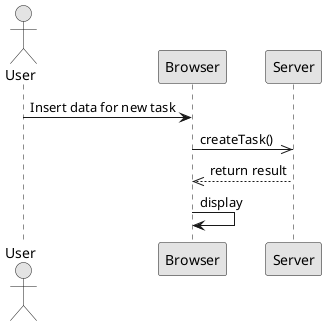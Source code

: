 @startuml  analysis.png
skinparam handwritten false
skinparam monochrome true
skinparam packageStyle rect
skinparam defaultFontName FG Virgil
skinparam shadowing false

actor User

User -> Browser : Insert data for new task 
Browser ->> Server : createTask()

Server -->> Browser : return result

Browser -> Browser : display

@enduml